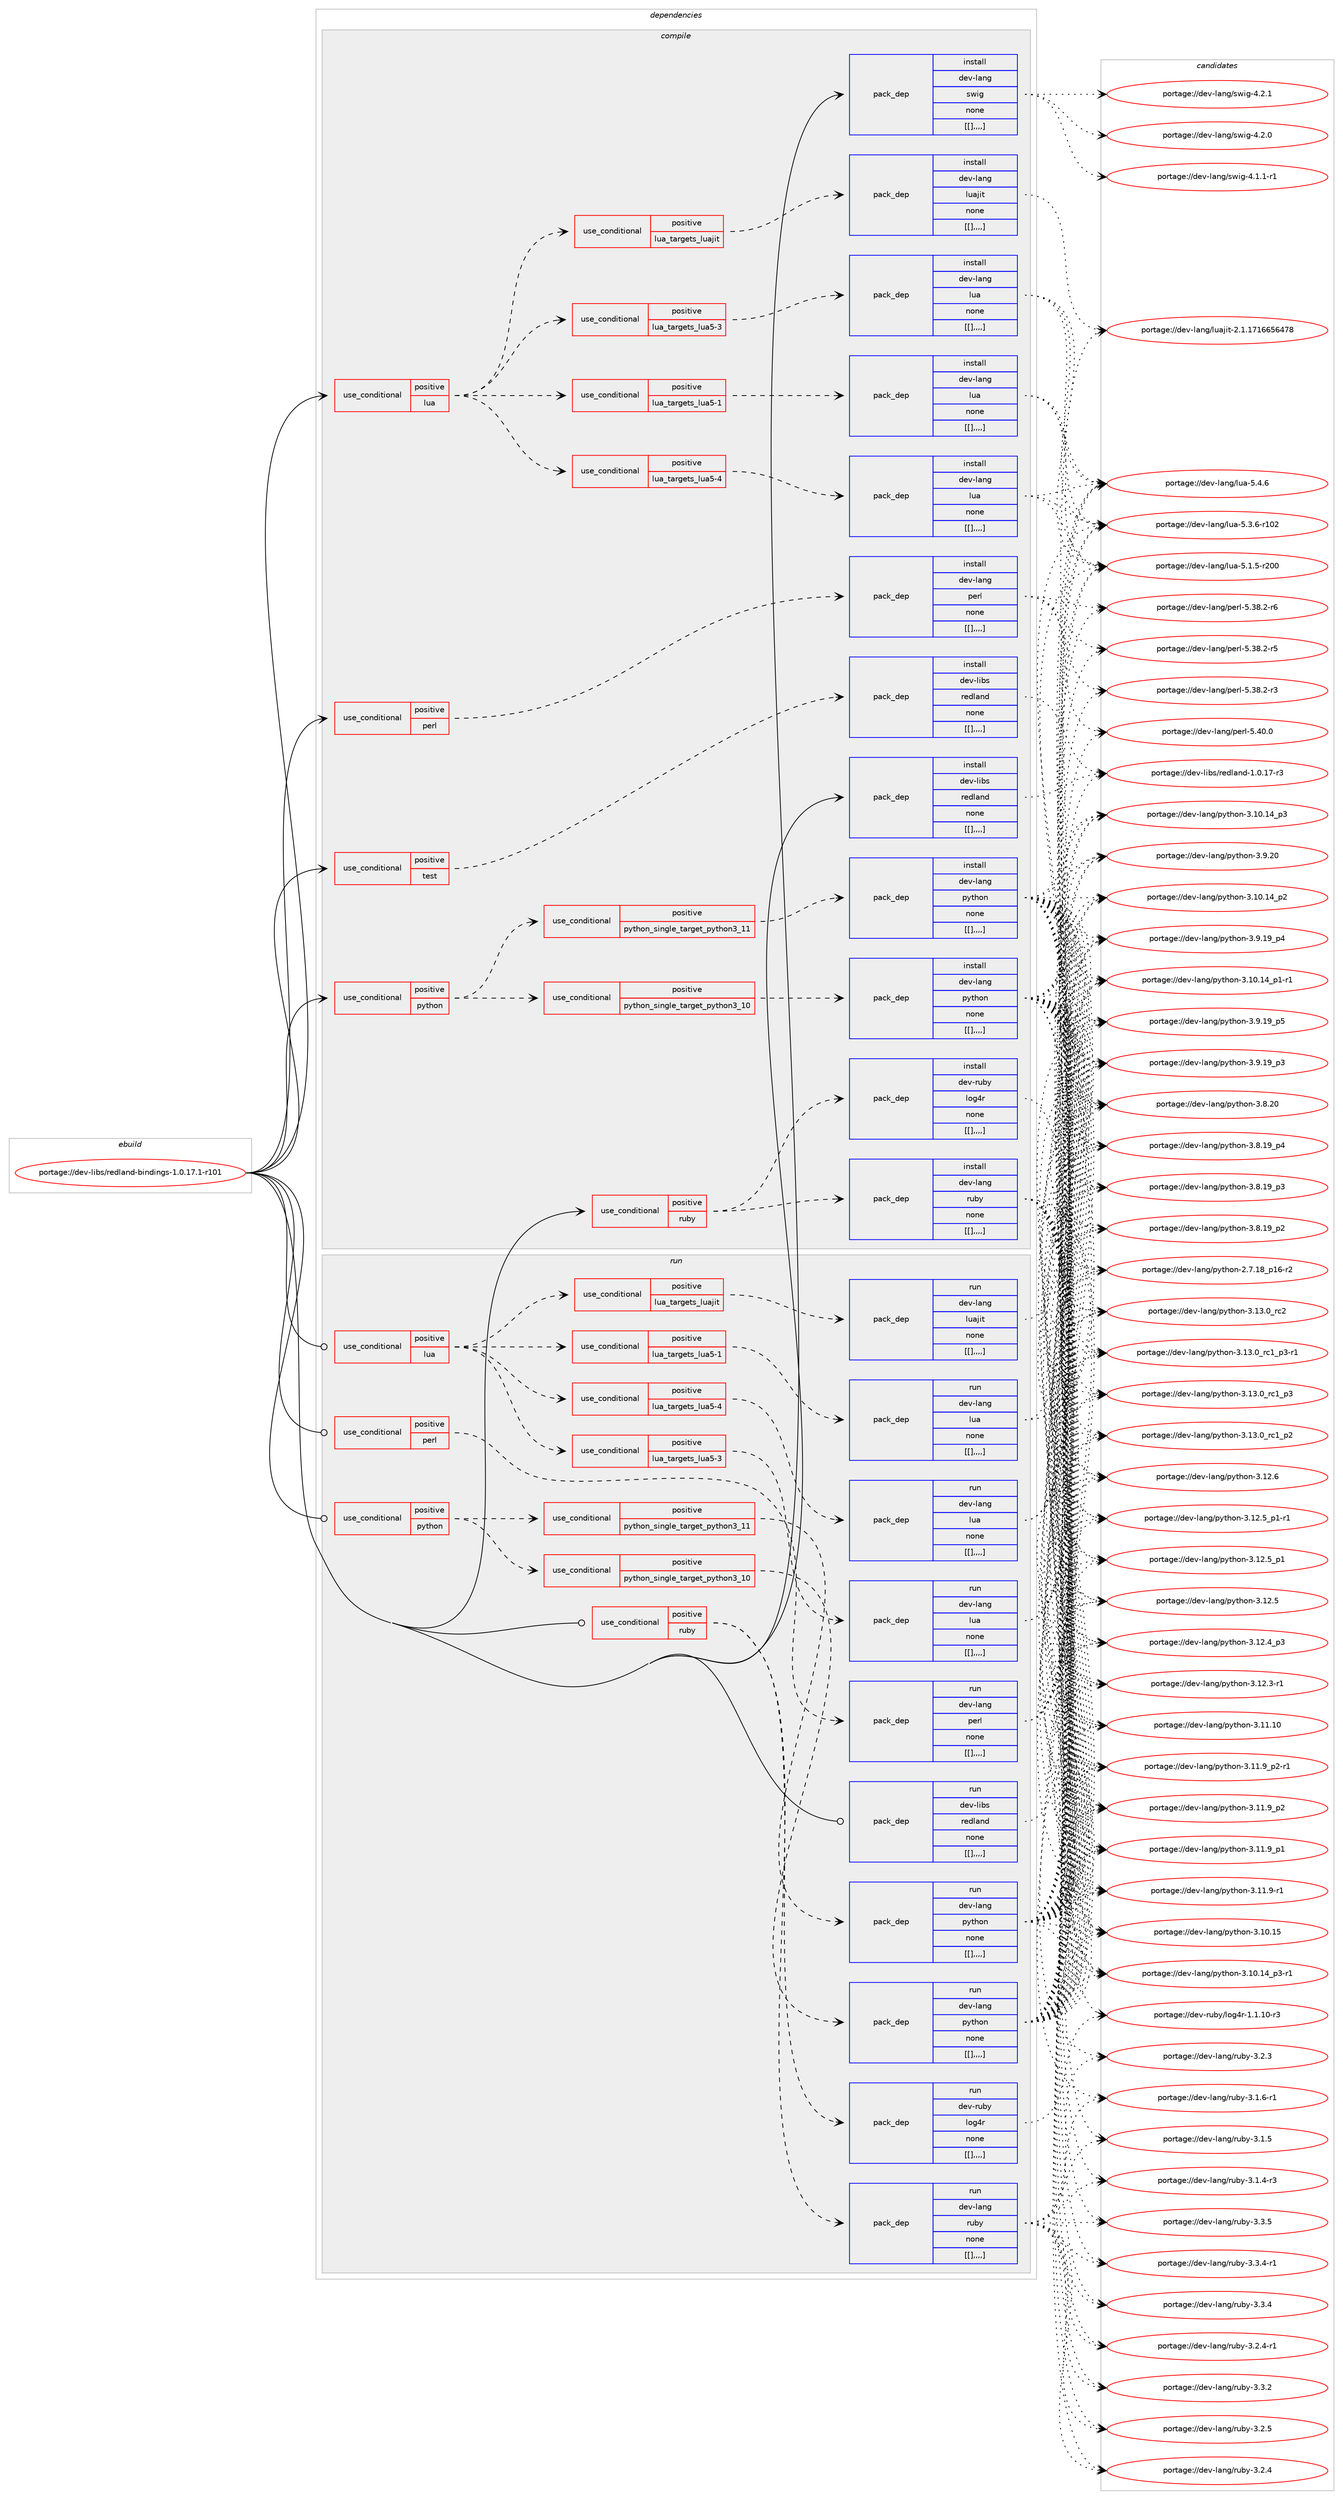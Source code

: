 digraph prolog {

# *************
# Graph options
# *************

newrank=true;
concentrate=true;
compound=true;
graph [rankdir=LR,fontname=Helvetica,fontsize=10,ranksep=1.5];#, ranksep=2.5, nodesep=0.2];
edge  [arrowhead=vee];
node  [fontname=Helvetica,fontsize=10];

# **********
# The ebuild
# **********

subgraph cluster_leftcol {
color=gray;
label=<<i>ebuild</i>>;
id [label="portage://dev-libs/redland-bindings-1.0.17.1-r101", color=red, width=4, href="../dev-libs/redland-bindings-1.0.17.1-r101.svg"];
}

# ****************
# The dependencies
# ****************

subgraph cluster_midcol {
color=gray;
label=<<i>dependencies</i>>;
subgraph cluster_compile {
fillcolor="#eeeeee";
style=filled;
label=<<i>compile</i>>;
subgraph cond28571 {
dependency114509 [label=<<TABLE BORDER="0" CELLBORDER="1" CELLSPACING="0" CELLPADDING="4"><TR><TD ROWSPAN="3" CELLPADDING="10">use_conditional</TD></TR><TR><TD>positive</TD></TR><TR><TD>lua</TD></TR></TABLE>>, shape=none, color=red];
subgraph cond28572 {
dependency114510 [label=<<TABLE BORDER="0" CELLBORDER="1" CELLSPACING="0" CELLPADDING="4"><TR><TD ROWSPAN="3" CELLPADDING="10">use_conditional</TD></TR><TR><TD>positive</TD></TR><TR><TD>lua_targets_luajit</TD></TR></TABLE>>, shape=none, color=red];
subgraph pack84770 {
dependency114511 [label=<<TABLE BORDER="0" CELLBORDER="1" CELLSPACING="0" CELLPADDING="4" WIDTH="220"><TR><TD ROWSPAN="6" CELLPADDING="30">pack_dep</TD></TR><TR><TD WIDTH="110">install</TD></TR><TR><TD>dev-lang</TD></TR><TR><TD>luajit</TD></TR><TR><TD>none</TD></TR><TR><TD>[[],,,,]</TD></TR></TABLE>>, shape=none, color=blue];
}
dependency114510:e -> dependency114511:w [weight=20,style="dashed",arrowhead="vee"];
}
dependency114509:e -> dependency114510:w [weight=20,style="dashed",arrowhead="vee"];
subgraph cond28573 {
dependency114512 [label=<<TABLE BORDER="0" CELLBORDER="1" CELLSPACING="0" CELLPADDING="4"><TR><TD ROWSPAN="3" CELLPADDING="10">use_conditional</TD></TR><TR><TD>positive</TD></TR><TR><TD>lua_targets_lua5-1</TD></TR></TABLE>>, shape=none, color=red];
subgraph pack84771 {
dependency114513 [label=<<TABLE BORDER="0" CELLBORDER="1" CELLSPACING="0" CELLPADDING="4" WIDTH="220"><TR><TD ROWSPAN="6" CELLPADDING="30">pack_dep</TD></TR><TR><TD WIDTH="110">install</TD></TR><TR><TD>dev-lang</TD></TR><TR><TD>lua</TD></TR><TR><TD>none</TD></TR><TR><TD>[[],,,,]</TD></TR></TABLE>>, shape=none, color=blue];
}
dependency114512:e -> dependency114513:w [weight=20,style="dashed",arrowhead="vee"];
}
dependency114509:e -> dependency114512:w [weight=20,style="dashed",arrowhead="vee"];
subgraph cond28574 {
dependency114514 [label=<<TABLE BORDER="0" CELLBORDER="1" CELLSPACING="0" CELLPADDING="4"><TR><TD ROWSPAN="3" CELLPADDING="10">use_conditional</TD></TR><TR><TD>positive</TD></TR><TR><TD>lua_targets_lua5-3</TD></TR></TABLE>>, shape=none, color=red];
subgraph pack84772 {
dependency114515 [label=<<TABLE BORDER="0" CELLBORDER="1" CELLSPACING="0" CELLPADDING="4" WIDTH="220"><TR><TD ROWSPAN="6" CELLPADDING="30">pack_dep</TD></TR><TR><TD WIDTH="110">install</TD></TR><TR><TD>dev-lang</TD></TR><TR><TD>lua</TD></TR><TR><TD>none</TD></TR><TR><TD>[[],,,,]</TD></TR></TABLE>>, shape=none, color=blue];
}
dependency114514:e -> dependency114515:w [weight=20,style="dashed",arrowhead="vee"];
}
dependency114509:e -> dependency114514:w [weight=20,style="dashed",arrowhead="vee"];
subgraph cond28575 {
dependency114516 [label=<<TABLE BORDER="0" CELLBORDER="1" CELLSPACING="0" CELLPADDING="4"><TR><TD ROWSPAN="3" CELLPADDING="10">use_conditional</TD></TR><TR><TD>positive</TD></TR><TR><TD>lua_targets_lua5-4</TD></TR></TABLE>>, shape=none, color=red];
subgraph pack84773 {
dependency114517 [label=<<TABLE BORDER="0" CELLBORDER="1" CELLSPACING="0" CELLPADDING="4" WIDTH="220"><TR><TD ROWSPAN="6" CELLPADDING="30">pack_dep</TD></TR><TR><TD WIDTH="110">install</TD></TR><TR><TD>dev-lang</TD></TR><TR><TD>lua</TD></TR><TR><TD>none</TD></TR><TR><TD>[[],,,,]</TD></TR></TABLE>>, shape=none, color=blue];
}
dependency114516:e -> dependency114517:w [weight=20,style="dashed",arrowhead="vee"];
}
dependency114509:e -> dependency114516:w [weight=20,style="dashed",arrowhead="vee"];
}
id:e -> dependency114509:w [weight=20,style="solid",arrowhead="vee"];
subgraph cond28576 {
dependency114518 [label=<<TABLE BORDER="0" CELLBORDER="1" CELLSPACING="0" CELLPADDING="4"><TR><TD ROWSPAN="3" CELLPADDING="10">use_conditional</TD></TR><TR><TD>positive</TD></TR><TR><TD>perl</TD></TR></TABLE>>, shape=none, color=red];
subgraph pack84774 {
dependency114519 [label=<<TABLE BORDER="0" CELLBORDER="1" CELLSPACING="0" CELLPADDING="4" WIDTH="220"><TR><TD ROWSPAN="6" CELLPADDING="30">pack_dep</TD></TR><TR><TD WIDTH="110">install</TD></TR><TR><TD>dev-lang</TD></TR><TR><TD>perl</TD></TR><TR><TD>none</TD></TR><TR><TD>[[],,,,]</TD></TR></TABLE>>, shape=none, color=blue];
}
dependency114518:e -> dependency114519:w [weight=20,style="dashed",arrowhead="vee"];
}
id:e -> dependency114518:w [weight=20,style="solid",arrowhead="vee"];
subgraph cond28577 {
dependency114520 [label=<<TABLE BORDER="0" CELLBORDER="1" CELLSPACING="0" CELLPADDING="4"><TR><TD ROWSPAN="3" CELLPADDING="10">use_conditional</TD></TR><TR><TD>positive</TD></TR><TR><TD>python</TD></TR></TABLE>>, shape=none, color=red];
subgraph cond28578 {
dependency114521 [label=<<TABLE BORDER="0" CELLBORDER="1" CELLSPACING="0" CELLPADDING="4"><TR><TD ROWSPAN="3" CELLPADDING="10">use_conditional</TD></TR><TR><TD>positive</TD></TR><TR><TD>python_single_target_python3_10</TD></TR></TABLE>>, shape=none, color=red];
subgraph pack84775 {
dependency114522 [label=<<TABLE BORDER="0" CELLBORDER="1" CELLSPACING="0" CELLPADDING="4" WIDTH="220"><TR><TD ROWSPAN="6" CELLPADDING="30">pack_dep</TD></TR><TR><TD WIDTH="110">install</TD></TR><TR><TD>dev-lang</TD></TR><TR><TD>python</TD></TR><TR><TD>none</TD></TR><TR><TD>[[],,,,]</TD></TR></TABLE>>, shape=none, color=blue];
}
dependency114521:e -> dependency114522:w [weight=20,style="dashed",arrowhead="vee"];
}
dependency114520:e -> dependency114521:w [weight=20,style="dashed",arrowhead="vee"];
subgraph cond28579 {
dependency114523 [label=<<TABLE BORDER="0" CELLBORDER="1" CELLSPACING="0" CELLPADDING="4"><TR><TD ROWSPAN="3" CELLPADDING="10">use_conditional</TD></TR><TR><TD>positive</TD></TR><TR><TD>python_single_target_python3_11</TD></TR></TABLE>>, shape=none, color=red];
subgraph pack84776 {
dependency114524 [label=<<TABLE BORDER="0" CELLBORDER="1" CELLSPACING="0" CELLPADDING="4" WIDTH="220"><TR><TD ROWSPAN="6" CELLPADDING="30">pack_dep</TD></TR><TR><TD WIDTH="110">install</TD></TR><TR><TD>dev-lang</TD></TR><TR><TD>python</TD></TR><TR><TD>none</TD></TR><TR><TD>[[],,,,]</TD></TR></TABLE>>, shape=none, color=blue];
}
dependency114523:e -> dependency114524:w [weight=20,style="dashed",arrowhead="vee"];
}
dependency114520:e -> dependency114523:w [weight=20,style="dashed",arrowhead="vee"];
}
id:e -> dependency114520:w [weight=20,style="solid",arrowhead="vee"];
subgraph cond28580 {
dependency114525 [label=<<TABLE BORDER="0" CELLBORDER="1" CELLSPACING="0" CELLPADDING="4"><TR><TD ROWSPAN="3" CELLPADDING="10">use_conditional</TD></TR><TR><TD>positive</TD></TR><TR><TD>ruby</TD></TR></TABLE>>, shape=none, color=red];
subgraph pack84777 {
dependency114526 [label=<<TABLE BORDER="0" CELLBORDER="1" CELLSPACING="0" CELLPADDING="4" WIDTH="220"><TR><TD ROWSPAN="6" CELLPADDING="30">pack_dep</TD></TR><TR><TD WIDTH="110">install</TD></TR><TR><TD>dev-lang</TD></TR><TR><TD>ruby</TD></TR><TR><TD>none</TD></TR><TR><TD>[[],,,,]</TD></TR></TABLE>>, shape=none, color=blue];
}
dependency114525:e -> dependency114526:w [weight=20,style="dashed",arrowhead="vee"];
subgraph pack84778 {
dependency114527 [label=<<TABLE BORDER="0" CELLBORDER="1" CELLSPACING="0" CELLPADDING="4" WIDTH="220"><TR><TD ROWSPAN="6" CELLPADDING="30">pack_dep</TD></TR><TR><TD WIDTH="110">install</TD></TR><TR><TD>dev-ruby</TD></TR><TR><TD>log4r</TD></TR><TR><TD>none</TD></TR><TR><TD>[[],,,,]</TD></TR></TABLE>>, shape=none, color=blue];
}
dependency114525:e -> dependency114527:w [weight=20,style="dashed",arrowhead="vee"];
}
id:e -> dependency114525:w [weight=20,style="solid",arrowhead="vee"];
subgraph cond28581 {
dependency114528 [label=<<TABLE BORDER="0" CELLBORDER="1" CELLSPACING="0" CELLPADDING="4"><TR><TD ROWSPAN="3" CELLPADDING="10">use_conditional</TD></TR><TR><TD>positive</TD></TR><TR><TD>test</TD></TR></TABLE>>, shape=none, color=red];
subgraph pack84779 {
dependency114529 [label=<<TABLE BORDER="0" CELLBORDER="1" CELLSPACING="0" CELLPADDING="4" WIDTH="220"><TR><TD ROWSPAN="6" CELLPADDING="30">pack_dep</TD></TR><TR><TD WIDTH="110">install</TD></TR><TR><TD>dev-libs</TD></TR><TR><TD>redland</TD></TR><TR><TD>none</TD></TR><TR><TD>[[],,,,]</TD></TR></TABLE>>, shape=none, color=blue];
}
dependency114528:e -> dependency114529:w [weight=20,style="dashed",arrowhead="vee"];
}
id:e -> dependency114528:w [weight=20,style="solid",arrowhead="vee"];
subgraph pack84780 {
dependency114530 [label=<<TABLE BORDER="0" CELLBORDER="1" CELLSPACING="0" CELLPADDING="4" WIDTH="220"><TR><TD ROWSPAN="6" CELLPADDING="30">pack_dep</TD></TR><TR><TD WIDTH="110">install</TD></TR><TR><TD>dev-lang</TD></TR><TR><TD>swig</TD></TR><TR><TD>none</TD></TR><TR><TD>[[],,,,]</TD></TR></TABLE>>, shape=none, color=blue];
}
id:e -> dependency114530:w [weight=20,style="solid",arrowhead="vee"];
subgraph pack84781 {
dependency114531 [label=<<TABLE BORDER="0" CELLBORDER="1" CELLSPACING="0" CELLPADDING="4" WIDTH="220"><TR><TD ROWSPAN="6" CELLPADDING="30">pack_dep</TD></TR><TR><TD WIDTH="110">install</TD></TR><TR><TD>dev-libs</TD></TR><TR><TD>redland</TD></TR><TR><TD>none</TD></TR><TR><TD>[[],,,,]</TD></TR></TABLE>>, shape=none, color=blue];
}
id:e -> dependency114531:w [weight=20,style="solid",arrowhead="vee"];
}
subgraph cluster_compileandrun {
fillcolor="#eeeeee";
style=filled;
label=<<i>compile and run</i>>;
}
subgraph cluster_run {
fillcolor="#eeeeee";
style=filled;
label=<<i>run</i>>;
subgraph cond28582 {
dependency114532 [label=<<TABLE BORDER="0" CELLBORDER="1" CELLSPACING="0" CELLPADDING="4"><TR><TD ROWSPAN="3" CELLPADDING="10">use_conditional</TD></TR><TR><TD>positive</TD></TR><TR><TD>lua</TD></TR></TABLE>>, shape=none, color=red];
subgraph cond28583 {
dependency114533 [label=<<TABLE BORDER="0" CELLBORDER="1" CELLSPACING="0" CELLPADDING="4"><TR><TD ROWSPAN="3" CELLPADDING="10">use_conditional</TD></TR><TR><TD>positive</TD></TR><TR><TD>lua_targets_luajit</TD></TR></TABLE>>, shape=none, color=red];
subgraph pack84782 {
dependency114534 [label=<<TABLE BORDER="0" CELLBORDER="1" CELLSPACING="0" CELLPADDING="4" WIDTH="220"><TR><TD ROWSPAN="6" CELLPADDING="30">pack_dep</TD></TR><TR><TD WIDTH="110">run</TD></TR><TR><TD>dev-lang</TD></TR><TR><TD>luajit</TD></TR><TR><TD>none</TD></TR><TR><TD>[[],,,,]</TD></TR></TABLE>>, shape=none, color=blue];
}
dependency114533:e -> dependency114534:w [weight=20,style="dashed",arrowhead="vee"];
}
dependency114532:e -> dependency114533:w [weight=20,style="dashed",arrowhead="vee"];
subgraph cond28584 {
dependency114535 [label=<<TABLE BORDER="0" CELLBORDER="1" CELLSPACING="0" CELLPADDING="4"><TR><TD ROWSPAN="3" CELLPADDING="10">use_conditional</TD></TR><TR><TD>positive</TD></TR><TR><TD>lua_targets_lua5-1</TD></TR></TABLE>>, shape=none, color=red];
subgraph pack84783 {
dependency114536 [label=<<TABLE BORDER="0" CELLBORDER="1" CELLSPACING="0" CELLPADDING="4" WIDTH="220"><TR><TD ROWSPAN="6" CELLPADDING="30">pack_dep</TD></TR><TR><TD WIDTH="110">run</TD></TR><TR><TD>dev-lang</TD></TR><TR><TD>lua</TD></TR><TR><TD>none</TD></TR><TR><TD>[[],,,,]</TD></TR></TABLE>>, shape=none, color=blue];
}
dependency114535:e -> dependency114536:w [weight=20,style="dashed",arrowhead="vee"];
}
dependency114532:e -> dependency114535:w [weight=20,style="dashed",arrowhead="vee"];
subgraph cond28585 {
dependency114537 [label=<<TABLE BORDER="0" CELLBORDER="1" CELLSPACING="0" CELLPADDING="4"><TR><TD ROWSPAN="3" CELLPADDING="10">use_conditional</TD></TR><TR><TD>positive</TD></TR><TR><TD>lua_targets_lua5-3</TD></TR></TABLE>>, shape=none, color=red];
subgraph pack84784 {
dependency114538 [label=<<TABLE BORDER="0" CELLBORDER="1" CELLSPACING="0" CELLPADDING="4" WIDTH="220"><TR><TD ROWSPAN="6" CELLPADDING="30">pack_dep</TD></TR><TR><TD WIDTH="110">run</TD></TR><TR><TD>dev-lang</TD></TR><TR><TD>lua</TD></TR><TR><TD>none</TD></TR><TR><TD>[[],,,,]</TD></TR></TABLE>>, shape=none, color=blue];
}
dependency114537:e -> dependency114538:w [weight=20,style="dashed",arrowhead="vee"];
}
dependency114532:e -> dependency114537:w [weight=20,style="dashed",arrowhead="vee"];
subgraph cond28586 {
dependency114539 [label=<<TABLE BORDER="0" CELLBORDER="1" CELLSPACING="0" CELLPADDING="4"><TR><TD ROWSPAN="3" CELLPADDING="10">use_conditional</TD></TR><TR><TD>positive</TD></TR><TR><TD>lua_targets_lua5-4</TD></TR></TABLE>>, shape=none, color=red];
subgraph pack84785 {
dependency114540 [label=<<TABLE BORDER="0" CELLBORDER="1" CELLSPACING="0" CELLPADDING="4" WIDTH="220"><TR><TD ROWSPAN="6" CELLPADDING="30">pack_dep</TD></TR><TR><TD WIDTH="110">run</TD></TR><TR><TD>dev-lang</TD></TR><TR><TD>lua</TD></TR><TR><TD>none</TD></TR><TR><TD>[[],,,,]</TD></TR></TABLE>>, shape=none, color=blue];
}
dependency114539:e -> dependency114540:w [weight=20,style="dashed",arrowhead="vee"];
}
dependency114532:e -> dependency114539:w [weight=20,style="dashed",arrowhead="vee"];
}
id:e -> dependency114532:w [weight=20,style="solid",arrowhead="odot"];
subgraph cond28587 {
dependency114541 [label=<<TABLE BORDER="0" CELLBORDER="1" CELLSPACING="0" CELLPADDING="4"><TR><TD ROWSPAN="3" CELLPADDING="10">use_conditional</TD></TR><TR><TD>positive</TD></TR><TR><TD>perl</TD></TR></TABLE>>, shape=none, color=red];
subgraph pack84786 {
dependency114542 [label=<<TABLE BORDER="0" CELLBORDER="1" CELLSPACING="0" CELLPADDING="4" WIDTH="220"><TR><TD ROWSPAN="6" CELLPADDING="30">pack_dep</TD></TR><TR><TD WIDTH="110">run</TD></TR><TR><TD>dev-lang</TD></TR><TR><TD>perl</TD></TR><TR><TD>none</TD></TR><TR><TD>[[],,,,]</TD></TR></TABLE>>, shape=none, color=blue];
}
dependency114541:e -> dependency114542:w [weight=20,style="dashed",arrowhead="vee"];
}
id:e -> dependency114541:w [weight=20,style="solid",arrowhead="odot"];
subgraph cond28588 {
dependency114543 [label=<<TABLE BORDER="0" CELLBORDER="1" CELLSPACING="0" CELLPADDING="4"><TR><TD ROWSPAN="3" CELLPADDING="10">use_conditional</TD></TR><TR><TD>positive</TD></TR><TR><TD>python</TD></TR></TABLE>>, shape=none, color=red];
subgraph cond28589 {
dependency114544 [label=<<TABLE BORDER="0" CELLBORDER="1" CELLSPACING="0" CELLPADDING="4"><TR><TD ROWSPAN="3" CELLPADDING="10">use_conditional</TD></TR><TR><TD>positive</TD></TR><TR><TD>python_single_target_python3_10</TD></TR></TABLE>>, shape=none, color=red];
subgraph pack84787 {
dependency114545 [label=<<TABLE BORDER="0" CELLBORDER="1" CELLSPACING="0" CELLPADDING="4" WIDTH="220"><TR><TD ROWSPAN="6" CELLPADDING="30">pack_dep</TD></TR><TR><TD WIDTH="110">run</TD></TR><TR><TD>dev-lang</TD></TR><TR><TD>python</TD></TR><TR><TD>none</TD></TR><TR><TD>[[],,,,]</TD></TR></TABLE>>, shape=none, color=blue];
}
dependency114544:e -> dependency114545:w [weight=20,style="dashed",arrowhead="vee"];
}
dependency114543:e -> dependency114544:w [weight=20,style="dashed",arrowhead="vee"];
subgraph cond28590 {
dependency114546 [label=<<TABLE BORDER="0" CELLBORDER="1" CELLSPACING="0" CELLPADDING="4"><TR><TD ROWSPAN="3" CELLPADDING="10">use_conditional</TD></TR><TR><TD>positive</TD></TR><TR><TD>python_single_target_python3_11</TD></TR></TABLE>>, shape=none, color=red];
subgraph pack84788 {
dependency114547 [label=<<TABLE BORDER="0" CELLBORDER="1" CELLSPACING="0" CELLPADDING="4" WIDTH="220"><TR><TD ROWSPAN="6" CELLPADDING="30">pack_dep</TD></TR><TR><TD WIDTH="110">run</TD></TR><TR><TD>dev-lang</TD></TR><TR><TD>python</TD></TR><TR><TD>none</TD></TR><TR><TD>[[],,,,]</TD></TR></TABLE>>, shape=none, color=blue];
}
dependency114546:e -> dependency114547:w [weight=20,style="dashed",arrowhead="vee"];
}
dependency114543:e -> dependency114546:w [weight=20,style="dashed",arrowhead="vee"];
}
id:e -> dependency114543:w [weight=20,style="solid",arrowhead="odot"];
subgraph cond28591 {
dependency114548 [label=<<TABLE BORDER="0" CELLBORDER="1" CELLSPACING="0" CELLPADDING="4"><TR><TD ROWSPAN="3" CELLPADDING="10">use_conditional</TD></TR><TR><TD>positive</TD></TR><TR><TD>ruby</TD></TR></TABLE>>, shape=none, color=red];
subgraph pack84789 {
dependency114549 [label=<<TABLE BORDER="0" CELLBORDER="1" CELLSPACING="0" CELLPADDING="4" WIDTH="220"><TR><TD ROWSPAN="6" CELLPADDING="30">pack_dep</TD></TR><TR><TD WIDTH="110">run</TD></TR><TR><TD>dev-lang</TD></TR><TR><TD>ruby</TD></TR><TR><TD>none</TD></TR><TR><TD>[[],,,,]</TD></TR></TABLE>>, shape=none, color=blue];
}
dependency114548:e -> dependency114549:w [weight=20,style="dashed",arrowhead="vee"];
subgraph pack84790 {
dependency114550 [label=<<TABLE BORDER="0" CELLBORDER="1" CELLSPACING="0" CELLPADDING="4" WIDTH="220"><TR><TD ROWSPAN="6" CELLPADDING="30">pack_dep</TD></TR><TR><TD WIDTH="110">run</TD></TR><TR><TD>dev-ruby</TD></TR><TR><TD>log4r</TD></TR><TR><TD>none</TD></TR><TR><TD>[[],,,,]</TD></TR></TABLE>>, shape=none, color=blue];
}
dependency114548:e -> dependency114550:w [weight=20,style="dashed",arrowhead="vee"];
}
id:e -> dependency114548:w [weight=20,style="solid",arrowhead="odot"];
subgraph pack84791 {
dependency114551 [label=<<TABLE BORDER="0" CELLBORDER="1" CELLSPACING="0" CELLPADDING="4" WIDTH="220"><TR><TD ROWSPAN="6" CELLPADDING="30">pack_dep</TD></TR><TR><TD WIDTH="110">run</TD></TR><TR><TD>dev-libs</TD></TR><TR><TD>redland</TD></TR><TR><TD>none</TD></TR><TR><TD>[[],,,,]</TD></TR></TABLE>>, shape=none, color=blue];
}
id:e -> dependency114551:w [weight=20,style="solid",arrowhead="odot"];
}
}

# **************
# The candidates
# **************

subgraph cluster_choices {
rank=same;
color=gray;
label=<<i>candidates</i>>;

subgraph choice84770 {
color=black;
nodesep=1;
choice10010111845108971101034710811797106105116455046494649554954545354525556 [label="portage://dev-lang/luajit-2.1.1716656478", color=red, width=4,href="../dev-lang/luajit-2.1.1716656478.svg"];
dependency114511:e -> choice10010111845108971101034710811797106105116455046494649554954545354525556:w [style=dotted,weight="100"];
}
subgraph choice84771 {
color=black;
nodesep=1;
choice10010111845108971101034710811797455346524654 [label="portage://dev-lang/lua-5.4.6", color=red, width=4,href="../dev-lang/lua-5.4.6.svg"];
choice1001011184510897110103471081179745534651465445114494850 [label="portage://dev-lang/lua-5.3.6-r102", color=red, width=4,href="../dev-lang/lua-5.3.6-r102.svg"];
choice1001011184510897110103471081179745534649465345114504848 [label="portage://dev-lang/lua-5.1.5-r200", color=red, width=4,href="../dev-lang/lua-5.1.5-r200.svg"];
dependency114513:e -> choice10010111845108971101034710811797455346524654:w [style=dotted,weight="100"];
dependency114513:e -> choice1001011184510897110103471081179745534651465445114494850:w [style=dotted,weight="100"];
dependency114513:e -> choice1001011184510897110103471081179745534649465345114504848:w [style=dotted,weight="100"];
}
subgraph choice84772 {
color=black;
nodesep=1;
choice10010111845108971101034710811797455346524654 [label="portage://dev-lang/lua-5.4.6", color=red, width=4,href="../dev-lang/lua-5.4.6.svg"];
choice1001011184510897110103471081179745534651465445114494850 [label="portage://dev-lang/lua-5.3.6-r102", color=red, width=4,href="../dev-lang/lua-5.3.6-r102.svg"];
choice1001011184510897110103471081179745534649465345114504848 [label="portage://dev-lang/lua-5.1.5-r200", color=red, width=4,href="../dev-lang/lua-5.1.5-r200.svg"];
dependency114515:e -> choice10010111845108971101034710811797455346524654:w [style=dotted,weight="100"];
dependency114515:e -> choice1001011184510897110103471081179745534651465445114494850:w [style=dotted,weight="100"];
dependency114515:e -> choice1001011184510897110103471081179745534649465345114504848:w [style=dotted,weight="100"];
}
subgraph choice84773 {
color=black;
nodesep=1;
choice10010111845108971101034710811797455346524654 [label="portage://dev-lang/lua-5.4.6", color=red, width=4,href="../dev-lang/lua-5.4.6.svg"];
choice1001011184510897110103471081179745534651465445114494850 [label="portage://dev-lang/lua-5.3.6-r102", color=red, width=4,href="../dev-lang/lua-5.3.6-r102.svg"];
choice1001011184510897110103471081179745534649465345114504848 [label="portage://dev-lang/lua-5.1.5-r200", color=red, width=4,href="../dev-lang/lua-5.1.5-r200.svg"];
dependency114517:e -> choice10010111845108971101034710811797455346524654:w [style=dotted,weight="100"];
dependency114517:e -> choice1001011184510897110103471081179745534651465445114494850:w [style=dotted,weight="100"];
dependency114517:e -> choice1001011184510897110103471081179745534649465345114504848:w [style=dotted,weight="100"];
}
subgraph choice84774 {
color=black;
nodesep=1;
choice10010111845108971101034711210111410845534652484648 [label="portage://dev-lang/perl-5.40.0", color=red, width=4,href="../dev-lang/perl-5.40.0.svg"];
choice100101118451089711010347112101114108455346515646504511454 [label="portage://dev-lang/perl-5.38.2-r6", color=red, width=4,href="../dev-lang/perl-5.38.2-r6.svg"];
choice100101118451089711010347112101114108455346515646504511453 [label="portage://dev-lang/perl-5.38.2-r5", color=red, width=4,href="../dev-lang/perl-5.38.2-r5.svg"];
choice100101118451089711010347112101114108455346515646504511451 [label="portage://dev-lang/perl-5.38.2-r3", color=red, width=4,href="../dev-lang/perl-5.38.2-r3.svg"];
dependency114519:e -> choice10010111845108971101034711210111410845534652484648:w [style=dotted,weight="100"];
dependency114519:e -> choice100101118451089711010347112101114108455346515646504511454:w [style=dotted,weight="100"];
dependency114519:e -> choice100101118451089711010347112101114108455346515646504511453:w [style=dotted,weight="100"];
dependency114519:e -> choice100101118451089711010347112101114108455346515646504511451:w [style=dotted,weight="100"];
}
subgraph choice84775 {
color=black;
nodesep=1;
choice10010111845108971101034711212111610411111045514649514648951149950 [label="portage://dev-lang/python-3.13.0_rc2", color=red, width=4,href="../dev-lang/python-3.13.0_rc2.svg"];
choice1001011184510897110103471121211161041111104551464951464895114994995112514511449 [label="portage://dev-lang/python-3.13.0_rc1_p3-r1", color=red, width=4,href="../dev-lang/python-3.13.0_rc1_p3-r1.svg"];
choice100101118451089711010347112121116104111110455146495146489511499499511251 [label="portage://dev-lang/python-3.13.0_rc1_p3", color=red, width=4,href="../dev-lang/python-3.13.0_rc1_p3.svg"];
choice100101118451089711010347112121116104111110455146495146489511499499511250 [label="portage://dev-lang/python-3.13.0_rc1_p2", color=red, width=4,href="../dev-lang/python-3.13.0_rc1_p2.svg"];
choice10010111845108971101034711212111610411111045514649504654 [label="portage://dev-lang/python-3.12.6", color=red, width=4,href="../dev-lang/python-3.12.6.svg"];
choice1001011184510897110103471121211161041111104551464950465395112494511449 [label="portage://dev-lang/python-3.12.5_p1-r1", color=red, width=4,href="../dev-lang/python-3.12.5_p1-r1.svg"];
choice100101118451089711010347112121116104111110455146495046539511249 [label="portage://dev-lang/python-3.12.5_p1", color=red, width=4,href="../dev-lang/python-3.12.5_p1.svg"];
choice10010111845108971101034711212111610411111045514649504653 [label="portage://dev-lang/python-3.12.5", color=red, width=4,href="../dev-lang/python-3.12.5.svg"];
choice100101118451089711010347112121116104111110455146495046529511251 [label="portage://dev-lang/python-3.12.4_p3", color=red, width=4,href="../dev-lang/python-3.12.4_p3.svg"];
choice100101118451089711010347112121116104111110455146495046514511449 [label="portage://dev-lang/python-3.12.3-r1", color=red, width=4,href="../dev-lang/python-3.12.3-r1.svg"];
choice1001011184510897110103471121211161041111104551464949464948 [label="portage://dev-lang/python-3.11.10", color=red, width=4,href="../dev-lang/python-3.11.10.svg"];
choice1001011184510897110103471121211161041111104551464949465795112504511449 [label="portage://dev-lang/python-3.11.9_p2-r1", color=red, width=4,href="../dev-lang/python-3.11.9_p2-r1.svg"];
choice100101118451089711010347112121116104111110455146494946579511250 [label="portage://dev-lang/python-3.11.9_p2", color=red, width=4,href="../dev-lang/python-3.11.9_p2.svg"];
choice100101118451089711010347112121116104111110455146494946579511249 [label="portage://dev-lang/python-3.11.9_p1", color=red, width=4,href="../dev-lang/python-3.11.9_p1.svg"];
choice100101118451089711010347112121116104111110455146494946574511449 [label="portage://dev-lang/python-3.11.9-r1", color=red, width=4,href="../dev-lang/python-3.11.9-r1.svg"];
choice1001011184510897110103471121211161041111104551464948464953 [label="portage://dev-lang/python-3.10.15", color=red, width=4,href="../dev-lang/python-3.10.15.svg"];
choice100101118451089711010347112121116104111110455146494846495295112514511449 [label="portage://dev-lang/python-3.10.14_p3-r1", color=red, width=4,href="../dev-lang/python-3.10.14_p3-r1.svg"];
choice10010111845108971101034711212111610411111045514649484649529511251 [label="portage://dev-lang/python-3.10.14_p3", color=red, width=4,href="../dev-lang/python-3.10.14_p3.svg"];
choice10010111845108971101034711212111610411111045514649484649529511250 [label="portage://dev-lang/python-3.10.14_p2", color=red, width=4,href="../dev-lang/python-3.10.14_p2.svg"];
choice100101118451089711010347112121116104111110455146494846495295112494511449 [label="portage://dev-lang/python-3.10.14_p1-r1", color=red, width=4,href="../dev-lang/python-3.10.14_p1-r1.svg"];
choice10010111845108971101034711212111610411111045514657465048 [label="portage://dev-lang/python-3.9.20", color=red, width=4,href="../dev-lang/python-3.9.20.svg"];
choice100101118451089711010347112121116104111110455146574649579511253 [label="portage://dev-lang/python-3.9.19_p5", color=red, width=4,href="../dev-lang/python-3.9.19_p5.svg"];
choice100101118451089711010347112121116104111110455146574649579511252 [label="portage://dev-lang/python-3.9.19_p4", color=red, width=4,href="../dev-lang/python-3.9.19_p4.svg"];
choice100101118451089711010347112121116104111110455146574649579511251 [label="portage://dev-lang/python-3.9.19_p3", color=red, width=4,href="../dev-lang/python-3.9.19_p3.svg"];
choice10010111845108971101034711212111610411111045514656465048 [label="portage://dev-lang/python-3.8.20", color=red, width=4,href="../dev-lang/python-3.8.20.svg"];
choice100101118451089711010347112121116104111110455146564649579511252 [label="portage://dev-lang/python-3.8.19_p4", color=red, width=4,href="../dev-lang/python-3.8.19_p4.svg"];
choice100101118451089711010347112121116104111110455146564649579511251 [label="portage://dev-lang/python-3.8.19_p3", color=red, width=4,href="../dev-lang/python-3.8.19_p3.svg"];
choice100101118451089711010347112121116104111110455146564649579511250 [label="portage://dev-lang/python-3.8.19_p2", color=red, width=4,href="../dev-lang/python-3.8.19_p2.svg"];
choice100101118451089711010347112121116104111110455046554649569511249544511450 [label="portage://dev-lang/python-2.7.18_p16-r2", color=red, width=4,href="../dev-lang/python-2.7.18_p16-r2.svg"];
dependency114522:e -> choice10010111845108971101034711212111610411111045514649514648951149950:w [style=dotted,weight="100"];
dependency114522:e -> choice1001011184510897110103471121211161041111104551464951464895114994995112514511449:w [style=dotted,weight="100"];
dependency114522:e -> choice100101118451089711010347112121116104111110455146495146489511499499511251:w [style=dotted,weight="100"];
dependency114522:e -> choice100101118451089711010347112121116104111110455146495146489511499499511250:w [style=dotted,weight="100"];
dependency114522:e -> choice10010111845108971101034711212111610411111045514649504654:w [style=dotted,weight="100"];
dependency114522:e -> choice1001011184510897110103471121211161041111104551464950465395112494511449:w [style=dotted,weight="100"];
dependency114522:e -> choice100101118451089711010347112121116104111110455146495046539511249:w [style=dotted,weight="100"];
dependency114522:e -> choice10010111845108971101034711212111610411111045514649504653:w [style=dotted,weight="100"];
dependency114522:e -> choice100101118451089711010347112121116104111110455146495046529511251:w [style=dotted,weight="100"];
dependency114522:e -> choice100101118451089711010347112121116104111110455146495046514511449:w [style=dotted,weight="100"];
dependency114522:e -> choice1001011184510897110103471121211161041111104551464949464948:w [style=dotted,weight="100"];
dependency114522:e -> choice1001011184510897110103471121211161041111104551464949465795112504511449:w [style=dotted,weight="100"];
dependency114522:e -> choice100101118451089711010347112121116104111110455146494946579511250:w [style=dotted,weight="100"];
dependency114522:e -> choice100101118451089711010347112121116104111110455146494946579511249:w [style=dotted,weight="100"];
dependency114522:e -> choice100101118451089711010347112121116104111110455146494946574511449:w [style=dotted,weight="100"];
dependency114522:e -> choice1001011184510897110103471121211161041111104551464948464953:w [style=dotted,weight="100"];
dependency114522:e -> choice100101118451089711010347112121116104111110455146494846495295112514511449:w [style=dotted,weight="100"];
dependency114522:e -> choice10010111845108971101034711212111610411111045514649484649529511251:w [style=dotted,weight="100"];
dependency114522:e -> choice10010111845108971101034711212111610411111045514649484649529511250:w [style=dotted,weight="100"];
dependency114522:e -> choice100101118451089711010347112121116104111110455146494846495295112494511449:w [style=dotted,weight="100"];
dependency114522:e -> choice10010111845108971101034711212111610411111045514657465048:w [style=dotted,weight="100"];
dependency114522:e -> choice100101118451089711010347112121116104111110455146574649579511253:w [style=dotted,weight="100"];
dependency114522:e -> choice100101118451089711010347112121116104111110455146574649579511252:w [style=dotted,weight="100"];
dependency114522:e -> choice100101118451089711010347112121116104111110455146574649579511251:w [style=dotted,weight="100"];
dependency114522:e -> choice10010111845108971101034711212111610411111045514656465048:w [style=dotted,weight="100"];
dependency114522:e -> choice100101118451089711010347112121116104111110455146564649579511252:w [style=dotted,weight="100"];
dependency114522:e -> choice100101118451089711010347112121116104111110455146564649579511251:w [style=dotted,weight="100"];
dependency114522:e -> choice100101118451089711010347112121116104111110455146564649579511250:w [style=dotted,weight="100"];
dependency114522:e -> choice100101118451089711010347112121116104111110455046554649569511249544511450:w [style=dotted,weight="100"];
}
subgraph choice84776 {
color=black;
nodesep=1;
choice10010111845108971101034711212111610411111045514649514648951149950 [label="portage://dev-lang/python-3.13.0_rc2", color=red, width=4,href="../dev-lang/python-3.13.0_rc2.svg"];
choice1001011184510897110103471121211161041111104551464951464895114994995112514511449 [label="portage://dev-lang/python-3.13.0_rc1_p3-r1", color=red, width=4,href="../dev-lang/python-3.13.0_rc1_p3-r1.svg"];
choice100101118451089711010347112121116104111110455146495146489511499499511251 [label="portage://dev-lang/python-3.13.0_rc1_p3", color=red, width=4,href="../dev-lang/python-3.13.0_rc1_p3.svg"];
choice100101118451089711010347112121116104111110455146495146489511499499511250 [label="portage://dev-lang/python-3.13.0_rc1_p2", color=red, width=4,href="../dev-lang/python-3.13.0_rc1_p2.svg"];
choice10010111845108971101034711212111610411111045514649504654 [label="portage://dev-lang/python-3.12.6", color=red, width=4,href="../dev-lang/python-3.12.6.svg"];
choice1001011184510897110103471121211161041111104551464950465395112494511449 [label="portage://dev-lang/python-3.12.5_p1-r1", color=red, width=4,href="../dev-lang/python-3.12.5_p1-r1.svg"];
choice100101118451089711010347112121116104111110455146495046539511249 [label="portage://dev-lang/python-3.12.5_p1", color=red, width=4,href="../dev-lang/python-3.12.5_p1.svg"];
choice10010111845108971101034711212111610411111045514649504653 [label="portage://dev-lang/python-3.12.5", color=red, width=4,href="../dev-lang/python-3.12.5.svg"];
choice100101118451089711010347112121116104111110455146495046529511251 [label="portage://dev-lang/python-3.12.4_p3", color=red, width=4,href="../dev-lang/python-3.12.4_p3.svg"];
choice100101118451089711010347112121116104111110455146495046514511449 [label="portage://dev-lang/python-3.12.3-r1", color=red, width=4,href="../dev-lang/python-3.12.3-r1.svg"];
choice1001011184510897110103471121211161041111104551464949464948 [label="portage://dev-lang/python-3.11.10", color=red, width=4,href="../dev-lang/python-3.11.10.svg"];
choice1001011184510897110103471121211161041111104551464949465795112504511449 [label="portage://dev-lang/python-3.11.9_p2-r1", color=red, width=4,href="../dev-lang/python-3.11.9_p2-r1.svg"];
choice100101118451089711010347112121116104111110455146494946579511250 [label="portage://dev-lang/python-3.11.9_p2", color=red, width=4,href="../dev-lang/python-3.11.9_p2.svg"];
choice100101118451089711010347112121116104111110455146494946579511249 [label="portage://dev-lang/python-3.11.9_p1", color=red, width=4,href="../dev-lang/python-3.11.9_p1.svg"];
choice100101118451089711010347112121116104111110455146494946574511449 [label="portage://dev-lang/python-3.11.9-r1", color=red, width=4,href="../dev-lang/python-3.11.9-r1.svg"];
choice1001011184510897110103471121211161041111104551464948464953 [label="portage://dev-lang/python-3.10.15", color=red, width=4,href="../dev-lang/python-3.10.15.svg"];
choice100101118451089711010347112121116104111110455146494846495295112514511449 [label="portage://dev-lang/python-3.10.14_p3-r1", color=red, width=4,href="../dev-lang/python-3.10.14_p3-r1.svg"];
choice10010111845108971101034711212111610411111045514649484649529511251 [label="portage://dev-lang/python-3.10.14_p3", color=red, width=4,href="../dev-lang/python-3.10.14_p3.svg"];
choice10010111845108971101034711212111610411111045514649484649529511250 [label="portage://dev-lang/python-3.10.14_p2", color=red, width=4,href="../dev-lang/python-3.10.14_p2.svg"];
choice100101118451089711010347112121116104111110455146494846495295112494511449 [label="portage://dev-lang/python-3.10.14_p1-r1", color=red, width=4,href="../dev-lang/python-3.10.14_p1-r1.svg"];
choice10010111845108971101034711212111610411111045514657465048 [label="portage://dev-lang/python-3.9.20", color=red, width=4,href="../dev-lang/python-3.9.20.svg"];
choice100101118451089711010347112121116104111110455146574649579511253 [label="portage://dev-lang/python-3.9.19_p5", color=red, width=4,href="../dev-lang/python-3.9.19_p5.svg"];
choice100101118451089711010347112121116104111110455146574649579511252 [label="portage://dev-lang/python-3.9.19_p4", color=red, width=4,href="../dev-lang/python-3.9.19_p4.svg"];
choice100101118451089711010347112121116104111110455146574649579511251 [label="portage://dev-lang/python-3.9.19_p3", color=red, width=4,href="../dev-lang/python-3.9.19_p3.svg"];
choice10010111845108971101034711212111610411111045514656465048 [label="portage://dev-lang/python-3.8.20", color=red, width=4,href="../dev-lang/python-3.8.20.svg"];
choice100101118451089711010347112121116104111110455146564649579511252 [label="portage://dev-lang/python-3.8.19_p4", color=red, width=4,href="../dev-lang/python-3.8.19_p4.svg"];
choice100101118451089711010347112121116104111110455146564649579511251 [label="portage://dev-lang/python-3.8.19_p3", color=red, width=4,href="../dev-lang/python-3.8.19_p3.svg"];
choice100101118451089711010347112121116104111110455146564649579511250 [label="portage://dev-lang/python-3.8.19_p2", color=red, width=4,href="../dev-lang/python-3.8.19_p2.svg"];
choice100101118451089711010347112121116104111110455046554649569511249544511450 [label="portage://dev-lang/python-2.7.18_p16-r2", color=red, width=4,href="../dev-lang/python-2.7.18_p16-r2.svg"];
dependency114524:e -> choice10010111845108971101034711212111610411111045514649514648951149950:w [style=dotted,weight="100"];
dependency114524:e -> choice1001011184510897110103471121211161041111104551464951464895114994995112514511449:w [style=dotted,weight="100"];
dependency114524:e -> choice100101118451089711010347112121116104111110455146495146489511499499511251:w [style=dotted,weight="100"];
dependency114524:e -> choice100101118451089711010347112121116104111110455146495146489511499499511250:w [style=dotted,weight="100"];
dependency114524:e -> choice10010111845108971101034711212111610411111045514649504654:w [style=dotted,weight="100"];
dependency114524:e -> choice1001011184510897110103471121211161041111104551464950465395112494511449:w [style=dotted,weight="100"];
dependency114524:e -> choice100101118451089711010347112121116104111110455146495046539511249:w [style=dotted,weight="100"];
dependency114524:e -> choice10010111845108971101034711212111610411111045514649504653:w [style=dotted,weight="100"];
dependency114524:e -> choice100101118451089711010347112121116104111110455146495046529511251:w [style=dotted,weight="100"];
dependency114524:e -> choice100101118451089711010347112121116104111110455146495046514511449:w [style=dotted,weight="100"];
dependency114524:e -> choice1001011184510897110103471121211161041111104551464949464948:w [style=dotted,weight="100"];
dependency114524:e -> choice1001011184510897110103471121211161041111104551464949465795112504511449:w [style=dotted,weight="100"];
dependency114524:e -> choice100101118451089711010347112121116104111110455146494946579511250:w [style=dotted,weight="100"];
dependency114524:e -> choice100101118451089711010347112121116104111110455146494946579511249:w [style=dotted,weight="100"];
dependency114524:e -> choice100101118451089711010347112121116104111110455146494946574511449:w [style=dotted,weight="100"];
dependency114524:e -> choice1001011184510897110103471121211161041111104551464948464953:w [style=dotted,weight="100"];
dependency114524:e -> choice100101118451089711010347112121116104111110455146494846495295112514511449:w [style=dotted,weight="100"];
dependency114524:e -> choice10010111845108971101034711212111610411111045514649484649529511251:w [style=dotted,weight="100"];
dependency114524:e -> choice10010111845108971101034711212111610411111045514649484649529511250:w [style=dotted,weight="100"];
dependency114524:e -> choice100101118451089711010347112121116104111110455146494846495295112494511449:w [style=dotted,weight="100"];
dependency114524:e -> choice10010111845108971101034711212111610411111045514657465048:w [style=dotted,weight="100"];
dependency114524:e -> choice100101118451089711010347112121116104111110455146574649579511253:w [style=dotted,weight="100"];
dependency114524:e -> choice100101118451089711010347112121116104111110455146574649579511252:w [style=dotted,weight="100"];
dependency114524:e -> choice100101118451089711010347112121116104111110455146574649579511251:w [style=dotted,weight="100"];
dependency114524:e -> choice10010111845108971101034711212111610411111045514656465048:w [style=dotted,weight="100"];
dependency114524:e -> choice100101118451089711010347112121116104111110455146564649579511252:w [style=dotted,weight="100"];
dependency114524:e -> choice100101118451089711010347112121116104111110455146564649579511251:w [style=dotted,weight="100"];
dependency114524:e -> choice100101118451089711010347112121116104111110455146564649579511250:w [style=dotted,weight="100"];
dependency114524:e -> choice100101118451089711010347112121116104111110455046554649569511249544511450:w [style=dotted,weight="100"];
}
subgraph choice84777 {
color=black;
nodesep=1;
choice10010111845108971101034711411798121455146514653 [label="portage://dev-lang/ruby-3.3.5", color=red, width=4,href="../dev-lang/ruby-3.3.5.svg"];
choice100101118451089711010347114117981214551465146524511449 [label="portage://dev-lang/ruby-3.3.4-r1", color=red, width=4,href="../dev-lang/ruby-3.3.4-r1.svg"];
choice10010111845108971101034711411798121455146514652 [label="portage://dev-lang/ruby-3.3.4", color=red, width=4,href="../dev-lang/ruby-3.3.4.svg"];
choice10010111845108971101034711411798121455146514650 [label="portage://dev-lang/ruby-3.3.2", color=red, width=4,href="../dev-lang/ruby-3.3.2.svg"];
choice10010111845108971101034711411798121455146504653 [label="portage://dev-lang/ruby-3.2.5", color=red, width=4,href="../dev-lang/ruby-3.2.5.svg"];
choice100101118451089711010347114117981214551465046524511449 [label="portage://dev-lang/ruby-3.2.4-r1", color=red, width=4,href="../dev-lang/ruby-3.2.4-r1.svg"];
choice10010111845108971101034711411798121455146504652 [label="portage://dev-lang/ruby-3.2.4", color=red, width=4,href="../dev-lang/ruby-3.2.4.svg"];
choice10010111845108971101034711411798121455146504651 [label="portage://dev-lang/ruby-3.2.3", color=red, width=4,href="../dev-lang/ruby-3.2.3.svg"];
choice100101118451089711010347114117981214551464946544511449 [label="portage://dev-lang/ruby-3.1.6-r1", color=red, width=4,href="../dev-lang/ruby-3.1.6-r1.svg"];
choice10010111845108971101034711411798121455146494653 [label="portage://dev-lang/ruby-3.1.5", color=red, width=4,href="../dev-lang/ruby-3.1.5.svg"];
choice100101118451089711010347114117981214551464946524511451 [label="portage://dev-lang/ruby-3.1.4-r3", color=red, width=4,href="../dev-lang/ruby-3.1.4-r3.svg"];
dependency114526:e -> choice10010111845108971101034711411798121455146514653:w [style=dotted,weight="100"];
dependency114526:e -> choice100101118451089711010347114117981214551465146524511449:w [style=dotted,weight="100"];
dependency114526:e -> choice10010111845108971101034711411798121455146514652:w [style=dotted,weight="100"];
dependency114526:e -> choice10010111845108971101034711411798121455146514650:w [style=dotted,weight="100"];
dependency114526:e -> choice10010111845108971101034711411798121455146504653:w [style=dotted,weight="100"];
dependency114526:e -> choice100101118451089711010347114117981214551465046524511449:w [style=dotted,weight="100"];
dependency114526:e -> choice10010111845108971101034711411798121455146504652:w [style=dotted,weight="100"];
dependency114526:e -> choice10010111845108971101034711411798121455146504651:w [style=dotted,weight="100"];
dependency114526:e -> choice100101118451089711010347114117981214551464946544511449:w [style=dotted,weight="100"];
dependency114526:e -> choice10010111845108971101034711411798121455146494653:w [style=dotted,weight="100"];
dependency114526:e -> choice100101118451089711010347114117981214551464946524511451:w [style=dotted,weight="100"];
}
subgraph choice84778 {
color=black;
nodesep=1;
choice10010111845114117981214710811110352114454946494649484511451 [label="portage://dev-ruby/log4r-1.1.10-r3", color=red, width=4,href="../dev-ruby/log4r-1.1.10-r3.svg"];
dependency114527:e -> choice10010111845114117981214710811110352114454946494649484511451:w [style=dotted,weight="100"];
}
subgraph choice84779 {
color=black;
nodesep=1;
choice10010111845108105981154711410110010897110100454946484649554511451 [label="portage://dev-libs/redland-1.0.17-r3", color=red, width=4,href="../dev-libs/redland-1.0.17-r3.svg"];
dependency114529:e -> choice10010111845108105981154711410110010897110100454946484649554511451:w [style=dotted,weight="100"];
}
subgraph choice84780 {
color=black;
nodesep=1;
choice100101118451089711010347115119105103455246504649 [label="portage://dev-lang/swig-4.2.1", color=red, width=4,href="../dev-lang/swig-4.2.1.svg"];
choice100101118451089711010347115119105103455246504648 [label="portage://dev-lang/swig-4.2.0", color=red, width=4,href="../dev-lang/swig-4.2.0.svg"];
choice1001011184510897110103471151191051034552464946494511449 [label="portage://dev-lang/swig-4.1.1-r1", color=red, width=4,href="../dev-lang/swig-4.1.1-r1.svg"];
dependency114530:e -> choice100101118451089711010347115119105103455246504649:w [style=dotted,weight="100"];
dependency114530:e -> choice100101118451089711010347115119105103455246504648:w [style=dotted,weight="100"];
dependency114530:e -> choice1001011184510897110103471151191051034552464946494511449:w [style=dotted,weight="100"];
}
subgraph choice84781 {
color=black;
nodesep=1;
choice10010111845108105981154711410110010897110100454946484649554511451 [label="portage://dev-libs/redland-1.0.17-r3", color=red, width=4,href="../dev-libs/redland-1.0.17-r3.svg"];
dependency114531:e -> choice10010111845108105981154711410110010897110100454946484649554511451:w [style=dotted,weight="100"];
}
subgraph choice84782 {
color=black;
nodesep=1;
choice10010111845108971101034710811797106105116455046494649554954545354525556 [label="portage://dev-lang/luajit-2.1.1716656478", color=red, width=4,href="../dev-lang/luajit-2.1.1716656478.svg"];
dependency114534:e -> choice10010111845108971101034710811797106105116455046494649554954545354525556:w [style=dotted,weight="100"];
}
subgraph choice84783 {
color=black;
nodesep=1;
choice10010111845108971101034710811797455346524654 [label="portage://dev-lang/lua-5.4.6", color=red, width=4,href="../dev-lang/lua-5.4.6.svg"];
choice1001011184510897110103471081179745534651465445114494850 [label="portage://dev-lang/lua-5.3.6-r102", color=red, width=4,href="../dev-lang/lua-5.3.6-r102.svg"];
choice1001011184510897110103471081179745534649465345114504848 [label="portage://dev-lang/lua-5.1.5-r200", color=red, width=4,href="../dev-lang/lua-5.1.5-r200.svg"];
dependency114536:e -> choice10010111845108971101034710811797455346524654:w [style=dotted,weight="100"];
dependency114536:e -> choice1001011184510897110103471081179745534651465445114494850:w [style=dotted,weight="100"];
dependency114536:e -> choice1001011184510897110103471081179745534649465345114504848:w [style=dotted,weight="100"];
}
subgraph choice84784 {
color=black;
nodesep=1;
choice10010111845108971101034710811797455346524654 [label="portage://dev-lang/lua-5.4.6", color=red, width=4,href="../dev-lang/lua-5.4.6.svg"];
choice1001011184510897110103471081179745534651465445114494850 [label="portage://dev-lang/lua-5.3.6-r102", color=red, width=4,href="../dev-lang/lua-5.3.6-r102.svg"];
choice1001011184510897110103471081179745534649465345114504848 [label="portage://dev-lang/lua-5.1.5-r200", color=red, width=4,href="../dev-lang/lua-5.1.5-r200.svg"];
dependency114538:e -> choice10010111845108971101034710811797455346524654:w [style=dotted,weight="100"];
dependency114538:e -> choice1001011184510897110103471081179745534651465445114494850:w [style=dotted,weight="100"];
dependency114538:e -> choice1001011184510897110103471081179745534649465345114504848:w [style=dotted,weight="100"];
}
subgraph choice84785 {
color=black;
nodesep=1;
choice10010111845108971101034710811797455346524654 [label="portage://dev-lang/lua-5.4.6", color=red, width=4,href="../dev-lang/lua-5.4.6.svg"];
choice1001011184510897110103471081179745534651465445114494850 [label="portage://dev-lang/lua-5.3.6-r102", color=red, width=4,href="../dev-lang/lua-5.3.6-r102.svg"];
choice1001011184510897110103471081179745534649465345114504848 [label="portage://dev-lang/lua-5.1.5-r200", color=red, width=4,href="../dev-lang/lua-5.1.5-r200.svg"];
dependency114540:e -> choice10010111845108971101034710811797455346524654:w [style=dotted,weight="100"];
dependency114540:e -> choice1001011184510897110103471081179745534651465445114494850:w [style=dotted,weight="100"];
dependency114540:e -> choice1001011184510897110103471081179745534649465345114504848:w [style=dotted,weight="100"];
}
subgraph choice84786 {
color=black;
nodesep=1;
choice10010111845108971101034711210111410845534652484648 [label="portage://dev-lang/perl-5.40.0", color=red, width=4,href="../dev-lang/perl-5.40.0.svg"];
choice100101118451089711010347112101114108455346515646504511454 [label="portage://dev-lang/perl-5.38.2-r6", color=red, width=4,href="../dev-lang/perl-5.38.2-r6.svg"];
choice100101118451089711010347112101114108455346515646504511453 [label="portage://dev-lang/perl-5.38.2-r5", color=red, width=4,href="../dev-lang/perl-5.38.2-r5.svg"];
choice100101118451089711010347112101114108455346515646504511451 [label="portage://dev-lang/perl-5.38.2-r3", color=red, width=4,href="../dev-lang/perl-5.38.2-r3.svg"];
dependency114542:e -> choice10010111845108971101034711210111410845534652484648:w [style=dotted,weight="100"];
dependency114542:e -> choice100101118451089711010347112101114108455346515646504511454:w [style=dotted,weight="100"];
dependency114542:e -> choice100101118451089711010347112101114108455346515646504511453:w [style=dotted,weight="100"];
dependency114542:e -> choice100101118451089711010347112101114108455346515646504511451:w [style=dotted,weight="100"];
}
subgraph choice84787 {
color=black;
nodesep=1;
choice10010111845108971101034711212111610411111045514649514648951149950 [label="portage://dev-lang/python-3.13.0_rc2", color=red, width=4,href="../dev-lang/python-3.13.0_rc2.svg"];
choice1001011184510897110103471121211161041111104551464951464895114994995112514511449 [label="portage://dev-lang/python-3.13.0_rc1_p3-r1", color=red, width=4,href="../dev-lang/python-3.13.0_rc1_p3-r1.svg"];
choice100101118451089711010347112121116104111110455146495146489511499499511251 [label="portage://dev-lang/python-3.13.0_rc1_p3", color=red, width=4,href="../dev-lang/python-3.13.0_rc1_p3.svg"];
choice100101118451089711010347112121116104111110455146495146489511499499511250 [label="portage://dev-lang/python-3.13.0_rc1_p2", color=red, width=4,href="../dev-lang/python-3.13.0_rc1_p2.svg"];
choice10010111845108971101034711212111610411111045514649504654 [label="portage://dev-lang/python-3.12.6", color=red, width=4,href="../dev-lang/python-3.12.6.svg"];
choice1001011184510897110103471121211161041111104551464950465395112494511449 [label="portage://dev-lang/python-3.12.5_p1-r1", color=red, width=4,href="../dev-lang/python-3.12.5_p1-r1.svg"];
choice100101118451089711010347112121116104111110455146495046539511249 [label="portage://dev-lang/python-3.12.5_p1", color=red, width=4,href="../dev-lang/python-3.12.5_p1.svg"];
choice10010111845108971101034711212111610411111045514649504653 [label="portage://dev-lang/python-3.12.5", color=red, width=4,href="../dev-lang/python-3.12.5.svg"];
choice100101118451089711010347112121116104111110455146495046529511251 [label="portage://dev-lang/python-3.12.4_p3", color=red, width=4,href="../dev-lang/python-3.12.4_p3.svg"];
choice100101118451089711010347112121116104111110455146495046514511449 [label="portage://dev-lang/python-3.12.3-r1", color=red, width=4,href="../dev-lang/python-3.12.3-r1.svg"];
choice1001011184510897110103471121211161041111104551464949464948 [label="portage://dev-lang/python-3.11.10", color=red, width=4,href="../dev-lang/python-3.11.10.svg"];
choice1001011184510897110103471121211161041111104551464949465795112504511449 [label="portage://dev-lang/python-3.11.9_p2-r1", color=red, width=4,href="../dev-lang/python-3.11.9_p2-r1.svg"];
choice100101118451089711010347112121116104111110455146494946579511250 [label="portage://dev-lang/python-3.11.9_p2", color=red, width=4,href="../dev-lang/python-3.11.9_p2.svg"];
choice100101118451089711010347112121116104111110455146494946579511249 [label="portage://dev-lang/python-3.11.9_p1", color=red, width=4,href="../dev-lang/python-3.11.9_p1.svg"];
choice100101118451089711010347112121116104111110455146494946574511449 [label="portage://dev-lang/python-3.11.9-r1", color=red, width=4,href="../dev-lang/python-3.11.9-r1.svg"];
choice1001011184510897110103471121211161041111104551464948464953 [label="portage://dev-lang/python-3.10.15", color=red, width=4,href="../dev-lang/python-3.10.15.svg"];
choice100101118451089711010347112121116104111110455146494846495295112514511449 [label="portage://dev-lang/python-3.10.14_p3-r1", color=red, width=4,href="../dev-lang/python-3.10.14_p3-r1.svg"];
choice10010111845108971101034711212111610411111045514649484649529511251 [label="portage://dev-lang/python-3.10.14_p3", color=red, width=4,href="../dev-lang/python-3.10.14_p3.svg"];
choice10010111845108971101034711212111610411111045514649484649529511250 [label="portage://dev-lang/python-3.10.14_p2", color=red, width=4,href="../dev-lang/python-3.10.14_p2.svg"];
choice100101118451089711010347112121116104111110455146494846495295112494511449 [label="portage://dev-lang/python-3.10.14_p1-r1", color=red, width=4,href="../dev-lang/python-3.10.14_p1-r1.svg"];
choice10010111845108971101034711212111610411111045514657465048 [label="portage://dev-lang/python-3.9.20", color=red, width=4,href="../dev-lang/python-3.9.20.svg"];
choice100101118451089711010347112121116104111110455146574649579511253 [label="portage://dev-lang/python-3.9.19_p5", color=red, width=4,href="../dev-lang/python-3.9.19_p5.svg"];
choice100101118451089711010347112121116104111110455146574649579511252 [label="portage://dev-lang/python-3.9.19_p4", color=red, width=4,href="../dev-lang/python-3.9.19_p4.svg"];
choice100101118451089711010347112121116104111110455146574649579511251 [label="portage://dev-lang/python-3.9.19_p3", color=red, width=4,href="../dev-lang/python-3.9.19_p3.svg"];
choice10010111845108971101034711212111610411111045514656465048 [label="portage://dev-lang/python-3.8.20", color=red, width=4,href="../dev-lang/python-3.8.20.svg"];
choice100101118451089711010347112121116104111110455146564649579511252 [label="portage://dev-lang/python-3.8.19_p4", color=red, width=4,href="../dev-lang/python-3.8.19_p4.svg"];
choice100101118451089711010347112121116104111110455146564649579511251 [label="portage://dev-lang/python-3.8.19_p3", color=red, width=4,href="../dev-lang/python-3.8.19_p3.svg"];
choice100101118451089711010347112121116104111110455146564649579511250 [label="portage://dev-lang/python-3.8.19_p2", color=red, width=4,href="../dev-lang/python-3.8.19_p2.svg"];
choice100101118451089711010347112121116104111110455046554649569511249544511450 [label="portage://dev-lang/python-2.7.18_p16-r2", color=red, width=4,href="../dev-lang/python-2.7.18_p16-r2.svg"];
dependency114545:e -> choice10010111845108971101034711212111610411111045514649514648951149950:w [style=dotted,weight="100"];
dependency114545:e -> choice1001011184510897110103471121211161041111104551464951464895114994995112514511449:w [style=dotted,weight="100"];
dependency114545:e -> choice100101118451089711010347112121116104111110455146495146489511499499511251:w [style=dotted,weight="100"];
dependency114545:e -> choice100101118451089711010347112121116104111110455146495146489511499499511250:w [style=dotted,weight="100"];
dependency114545:e -> choice10010111845108971101034711212111610411111045514649504654:w [style=dotted,weight="100"];
dependency114545:e -> choice1001011184510897110103471121211161041111104551464950465395112494511449:w [style=dotted,weight="100"];
dependency114545:e -> choice100101118451089711010347112121116104111110455146495046539511249:w [style=dotted,weight="100"];
dependency114545:e -> choice10010111845108971101034711212111610411111045514649504653:w [style=dotted,weight="100"];
dependency114545:e -> choice100101118451089711010347112121116104111110455146495046529511251:w [style=dotted,weight="100"];
dependency114545:e -> choice100101118451089711010347112121116104111110455146495046514511449:w [style=dotted,weight="100"];
dependency114545:e -> choice1001011184510897110103471121211161041111104551464949464948:w [style=dotted,weight="100"];
dependency114545:e -> choice1001011184510897110103471121211161041111104551464949465795112504511449:w [style=dotted,weight="100"];
dependency114545:e -> choice100101118451089711010347112121116104111110455146494946579511250:w [style=dotted,weight="100"];
dependency114545:e -> choice100101118451089711010347112121116104111110455146494946579511249:w [style=dotted,weight="100"];
dependency114545:e -> choice100101118451089711010347112121116104111110455146494946574511449:w [style=dotted,weight="100"];
dependency114545:e -> choice1001011184510897110103471121211161041111104551464948464953:w [style=dotted,weight="100"];
dependency114545:e -> choice100101118451089711010347112121116104111110455146494846495295112514511449:w [style=dotted,weight="100"];
dependency114545:e -> choice10010111845108971101034711212111610411111045514649484649529511251:w [style=dotted,weight="100"];
dependency114545:e -> choice10010111845108971101034711212111610411111045514649484649529511250:w [style=dotted,weight="100"];
dependency114545:e -> choice100101118451089711010347112121116104111110455146494846495295112494511449:w [style=dotted,weight="100"];
dependency114545:e -> choice10010111845108971101034711212111610411111045514657465048:w [style=dotted,weight="100"];
dependency114545:e -> choice100101118451089711010347112121116104111110455146574649579511253:w [style=dotted,weight="100"];
dependency114545:e -> choice100101118451089711010347112121116104111110455146574649579511252:w [style=dotted,weight="100"];
dependency114545:e -> choice100101118451089711010347112121116104111110455146574649579511251:w [style=dotted,weight="100"];
dependency114545:e -> choice10010111845108971101034711212111610411111045514656465048:w [style=dotted,weight="100"];
dependency114545:e -> choice100101118451089711010347112121116104111110455146564649579511252:w [style=dotted,weight="100"];
dependency114545:e -> choice100101118451089711010347112121116104111110455146564649579511251:w [style=dotted,weight="100"];
dependency114545:e -> choice100101118451089711010347112121116104111110455146564649579511250:w [style=dotted,weight="100"];
dependency114545:e -> choice100101118451089711010347112121116104111110455046554649569511249544511450:w [style=dotted,weight="100"];
}
subgraph choice84788 {
color=black;
nodesep=1;
choice10010111845108971101034711212111610411111045514649514648951149950 [label="portage://dev-lang/python-3.13.0_rc2", color=red, width=4,href="../dev-lang/python-3.13.0_rc2.svg"];
choice1001011184510897110103471121211161041111104551464951464895114994995112514511449 [label="portage://dev-lang/python-3.13.0_rc1_p3-r1", color=red, width=4,href="../dev-lang/python-3.13.0_rc1_p3-r1.svg"];
choice100101118451089711010347112121116104111110455146495146489511499499511251 [label="portage://dev-lang/python-3.13.0_rc1_p3", color=red, width=4,href="../dev-lang/python-3.13.0_rc1_p3.svg"];
choice100101118451089711010347112121116104111110455146495146489511499499511250 [label="portage://dev-lang/python-3.13.0_rc1_p2", color=red, width=4,href="../dev-lang/python-3.13.0_rc1_p2.svg"];
choice10010111845108971101034711212111610411111045514649504654 [label="portage://dev-lang/python-3.12.6", color=red, width=4,href="../dev-lang/python-3.12.6.svg"];
choice1001011184510897110103471121211161041111104551464950465395112494511449 [label="portage://dev-lang/python-3.12.5_p1-r1", color=red, width=4,href="../dev-lang/python-3.12.5_p1-r1.svg"];
choice100101118451089711010347112121116104111110455146495046539511249 [label="portage://dev-lang/python-3.12.5_p1", color=red, width=4,href="../dev-lang/python-3.12.5_p1.svg"];
choice10010111845108971101034711212111610411111045514649504653 [label="portage://dev-lang/python-3.12.5", color=red, width=4,href="../dev-lang/python-3.12.5.svg"];
choice100101118451089711010347112121116104111110455146495046529511251 [label="portage://dev-lang/python-3.12.4_p3", color=red, width=4,href="../dev-lang/python-3.12.4_p3.svg"];
choice100101118451089711010347112121116104111110455146495046514511449 [label="portage://dev-lang/python-3.12.3-r1", color=red, width=4,href="../dev-lang/python-3.12.3-r1.svg"];
choice1001011184510897110103471121211161041111104551464949464948 [label="portage://dev-lang/python-3.11.10", color=red, width=4,href="../dev-lang/python-3.11.10.svg"];
choice1001011184510897110103471121211161041111104551464949465795112504511449 [label="portage://dev-lang/python-3.11.9_p2-r1", color=red, width=4,href="../dev-lang/python-3.11.9_p2-r1.svg"];
choice100101118451089711010347112121116104111110455146494946579511250 [label="portage://dev-lang/python-3.11.9_p2", color=red, width=4,href="../dev-lang/python-3.11.9_p2.svg"];
choice100101118451089711010347112121116104111110455146494946579511249 [label="portage://dev-lang/python-3.11.9_p1", color=red, width=4,href="../dev-lang/python-3.11.9_p1.svg"];
choice100101118451089711010347112121116104111110455146494946574511449 [label="portage://dev-lang/python-3.11.9-r1", color=red, width=4,href="../dev-lang/python-3.11.9-r1.svg"];
choice1001011184510897110103471121211161041111104551464948464953 [label="portage://dev-lang/python-3.10.15", color=red, width=4,href="../dev-lang/python-3.10.15.svg"];
choice100101118451089711010347112121116104111110455146494846495295112514511449 [label="portage://dev-lang/python-3.10.14_p3-r1", color=red, width=4,href="../dev-lang/python-3.10.14_p3-r1.svg"];
choice10010111845108971101034711212111610411111045514649484649529511251 [label="portage://dev-lang/python-3.10.14_p3", color=red, width=4,href="../dev-lang/python-3.10.14_p3.svg"];
choice10010111845108971101034711212111610411111045514649484649529511250 [label="portage://dev-lang/python-3.10.14_p2", color=red, width=4,href="../dev-lang/python-3.10.14_p2.svg"];
choice100101118451089711010347112121116104111110455146494846495295112494511449 [label="portage://dev-lang/python-3.10.14_p1-r1", color=red, width=4,href="../dev-lang/python-3.10.14_p1-r1.svg"];
choice10010111845108971101034711212111610411111045514657465048 [label="portage://dev-lang/python-3.9.20", color=red, width=4,href="../dev-lang/python-3.9.20.svg"];
choice100101118451089711010347112121116104111110455146574649579511253 [label="portage://dev-lang/python-3.9.19_p5", color=red, width=4,href="../dev-lang/python-3.9.19_p5.svg"];
choice100101118451089711010347112121116104111110455146574649579511252 [label="portage://dev-lang/python-3.9.19_p4", color=red, width=4,href="../dev-lang/python-3.9.19_p4.svg"];
choice100101118451089711010347112121116104111110455146574649579511251 [label="portage://dev-lang/python-3.9.19_p3", color=red, width=4,href="../dev-lang/python-3.9.19_p3.svg"];
choice10010111845108971101034711212111610411111045514656465048 [label="portage://dev-lang/python-3.8.20", color=red, width=4,href="../dev-lang/python-3.8.20.svg"];
choice100101118451089711010347112121116104111110455146564649579511252 [label="portage://dev-lang/python-3.8.19_p4", color=red, width=4,href="../dev-lang/python-3.8.19_p4.svg"];
choice100101118451089711010347112121116104111110455146564649579511251 [label="portage://dev-lang/python-3.8.19_p3", color=red, width=4,href="../dev-lang/python-3.8.19_p3.svg"];
choice100101118451089711010347112121116104111110455146564649579511250 [label="portage://dev-lang/python-3.8.19_p2", color=red, width=4,href="../dev-lang/python-3.8.19_p2.svg"];
choice100101118451089711010347112121116104111110455046554649569511249544511450 [label="portage://dev-lang/python-2.7.18_p16-r2", color=red, width=4,href="../dev-lang/python-2.7.18_p16-r2.svg"];
dependency114547:e -> choice10010111845108971101034711212111610411111045514649514648951149950:w [style=dotted,weight="100"];
dependency114547:e -> choice1001011184510897110103471121211161041111104551464951464895114994995112514511449:w [style=dotted,weight="100"];
dependency114547:e -> choice100101118451089711010347112121116104111110455146495146489511499499511251:w [style=dotted,weight="100"];
dependency114547:e -> choice100101118451089711010347112121116104111110455146495146489511499499511250:w [style=dotted,weight="100"];
dependency114547:e -> choice10010111845108971101034711212111610411111045514649504654:w [style=dotted,weight="100"];
dependency114547:e -> choice1001011184510897110103471121211161041111104551464950465395112494511449:w [style=dotted,weight="100"];
dependency114547:e -> choice100101118451089711010347112121116104111110455146495046539511249:w [style=dotted,weight="100"];
dependency114547:e -> choice10010111845108971101034711212111610411111045514649504653:w [style=dotted,weight="100"];
dependency114547:e -> choice100101118451089711010347112121116104111110455146495046529511251:w [style=dotted,weight="100"];
dependency114547:e -> choice100101118451089711010347112121116104111110455146495046514511449:w [style=dotted,weight="100"];
dependency114547:e -> choice1001011184510897110103471121211161041111104551464949464948:w [style=dotted,weight="100"];
dependency114547:e -> choice1001011184510897110103471121211161041111104551464949465795112504511449:w [style=dotted,weight="100"];
dependency114547:e -> choice100101118451089711010347112121116104111110455146494946579511250:w [style=dotted,weight="100"];
dependency114547:e -> choice100101118451089711010347112121116104111110455146494946579511249:w [style=dotted,weight="100"];
dependency114547:e -> choice100101118451089711010347112121116104111110455146494946574511449:w [style=dotted,weight="100"];
dependency114547:e -> choice1001011184510897110103471121211161041111104551464948464953:w [style=dotted,weight="100"];
dependency114547:e -> choice100101118451089711010347112121116104111110455146494846495295112514511449:w [style=dotted,weight="100"];
dependency114547:e -> choice10010111845108971101034711212111610411111045514649484649529511251:w [style=dotted,weight="100"];
dependency114547:e -> choice10010111845108971101034711212111610411111045514649484649529511250:w [style=dotted,weight="100"];
dependency114547:e -> choice100101118451089711010347112121116104111110455146494846495295112494511449:w [style=dotted,weight="100"];
dependency114547:e -> choice10010111845108971101034711212111610411111045514657465048:w [style=dotted,weight="100"];
dependency114547:e -> choice100101118451089711010347112121116104111110455146574649579511253:w [style=dotted,weight="100"];
dependency114547:e -> choice100101118451089711010347112121116104111110455146574649579511252:w [style=dotted,weight="100"];
dependency114547:e -> choice100101118451089711010347112121116104111110455146574649579511251:w [style=dotted,weight="100"];
dependency114547:e -> choice10010111845108971101034711212111610411111045514656465048:w [style=dotted,weight="100"];
dependency114547:e -> choice100101118451089711010347112121116104111110455146564649579511252:w [style=dotted,weight="100"];
dependency114547:e -> choice100101118451089711010347112121116104111110455146564649579511251:w [style=dotted,weight="100"];
dependency114547:e -> choice100101118451089711010347112121116104111110455146564649579511250:w [style=dotted,weight="100"];
dependency114547:e -> choice100101118451089711010347112121116104111110455046554649569511249544511450:w [style=dotted,weight="100"];
}
subgraph choice84789 {
color=black;
nodesep=1;
choice10010111845108971101034711411798121455146514653 [label="portage://dev-lang/ruby-3.3.5", color=red, width=4,href="../dev-lang/ruby-3.3.5.svg"];
choice100101118451089711010347114117981214551465146524511449 [label="portage://dev-lang/ruby-3.3.4-r1", color=red, width=4,href="../dev-lang/ruby-3.3.4-r1.svg"];
choice10010111845108971101034711411798121455146514652 [label="portage://dev-lang/ruby-3.3.4", color=red, width=4,href="../dev-lang/ruby-3.3.4.svg"];
choice10010111845108971101034711411798121455146514650 [label="portage://dev-lang/ruby-3.3.2", color=red, width=4,href="../dev-lang/ruby-3.3.2.svg"];
choice10010111845108971101034711411798121455146504653 [label="portage://dev-lang/ruby-3.2.5", color=red, width=4,href="../dev-lang/ruby-3.2.5.svg"];
choice100101118451089711010347114117981214551465046524511449 [label="portage://dev-lang/ruby-3.2.4-r1", color=red, width=4,href="../dev-lang/ruby-3.2.4-r1.svg"];
choice10010111845108971101034711411798121455146504652 [label="portage://dev-lang/ruby-3.2.4", color=red, width=4,href="../dev-lang/ruby-3.2.4.svg"];
choice10010111845108971101034711411798121455146504651 [label="portage://dev-lang/ruby-3.2.3", color=red, width=4,href="../dev-lang/ruby-3.2.3.svg"];
choice100101118451089711010347114117981214551464946544511449 [label="portage://dev-lang/ruby-3.1.6-r1", color=red, width=4,href="../dev-lang/ruby-3.1.6-r1.svg"];
choice10010111845108971101034711411798121455146494653 [label="portage://dev-lang/ruby-3.1.5", color=red, width=4,href="../dev-lang/ruby-3.1.5.svg"];
choice100101118451089711010347114117981214551464946524511451 [label="portage://dev-lang/ruby-3.1.4-r3", color=red, width=4,href="../dev-lang/ruby-3.1.4-r3.svg"];
dependency114549:e -> choice10010111845108971101034711411798121455146514653:w [style=dotted,weight="100"];
dependency114549:e -> choice100101118451089711010347114117981214551465146524511449:w [style=dotted,weight="100"];
dependency114549:e -> choice10010111845108971101034711411798121455146514652:w [style=dotted,weight="100"];
dependency114549:e -> choice10010111845108971101034711411798121455146514650:w [style=dotted,weight="100"];
dependency114549:e -> choice10010111845108971101034711411798121455146504653:w [style=dotted,weight="100"];
dependency114549:e -> choice100101118451089711010347114117981214551465046524511449:w [style=dotted,weight="100"];
dependency114549:e -> choice10010111845108971101034711411798121455146504652:w [style=dotted,weight="100"];
dependency114549:e -> choice10010111845108971101034711411798121455146504651:w [style=dotted,weight="100"];
dependency114549:e -> choice100101118451089711010347114117981214551464946544511449:w [style=dotted,weight="100"];
dependency114549:e -> choice10010111845108971101034711411798121455146494653:w [style=dotted,weight="100"];
dependency114549:e -> choice100101118451089711010347114117981214551464946524511451:w [style=dotted,weight="100"];
}
subgraph choice84790 {
color=black;
nodesep=1;
choice10010111845114117981214710811110352114454946494649484511451 [label="portage://dev-ruby/log4r-1.1.10-r3", color=red, width=4,href="../dev-ruby/log4r-1.1.10-r3.svg"];
dependency114550:e -> choice10010111845114117981214710811110352114454946494649484511451:w [style=dotted,weight="100"];
}
subgraph choice84791 {
color=black;
nodesep=1;
choice10010111845108105981154711410110010897110100454946484649554511451 [label="portage://dev-libs/redland-1.0.17-r3", color=red, width=4,href="../dev-libs/redland-1.0.17-r3.svg"];
dependency114551:e -> choice10010111845108105981154711410110010897110100454946484649554511451:w [style=dotted,weight="100"];
}
}

}

